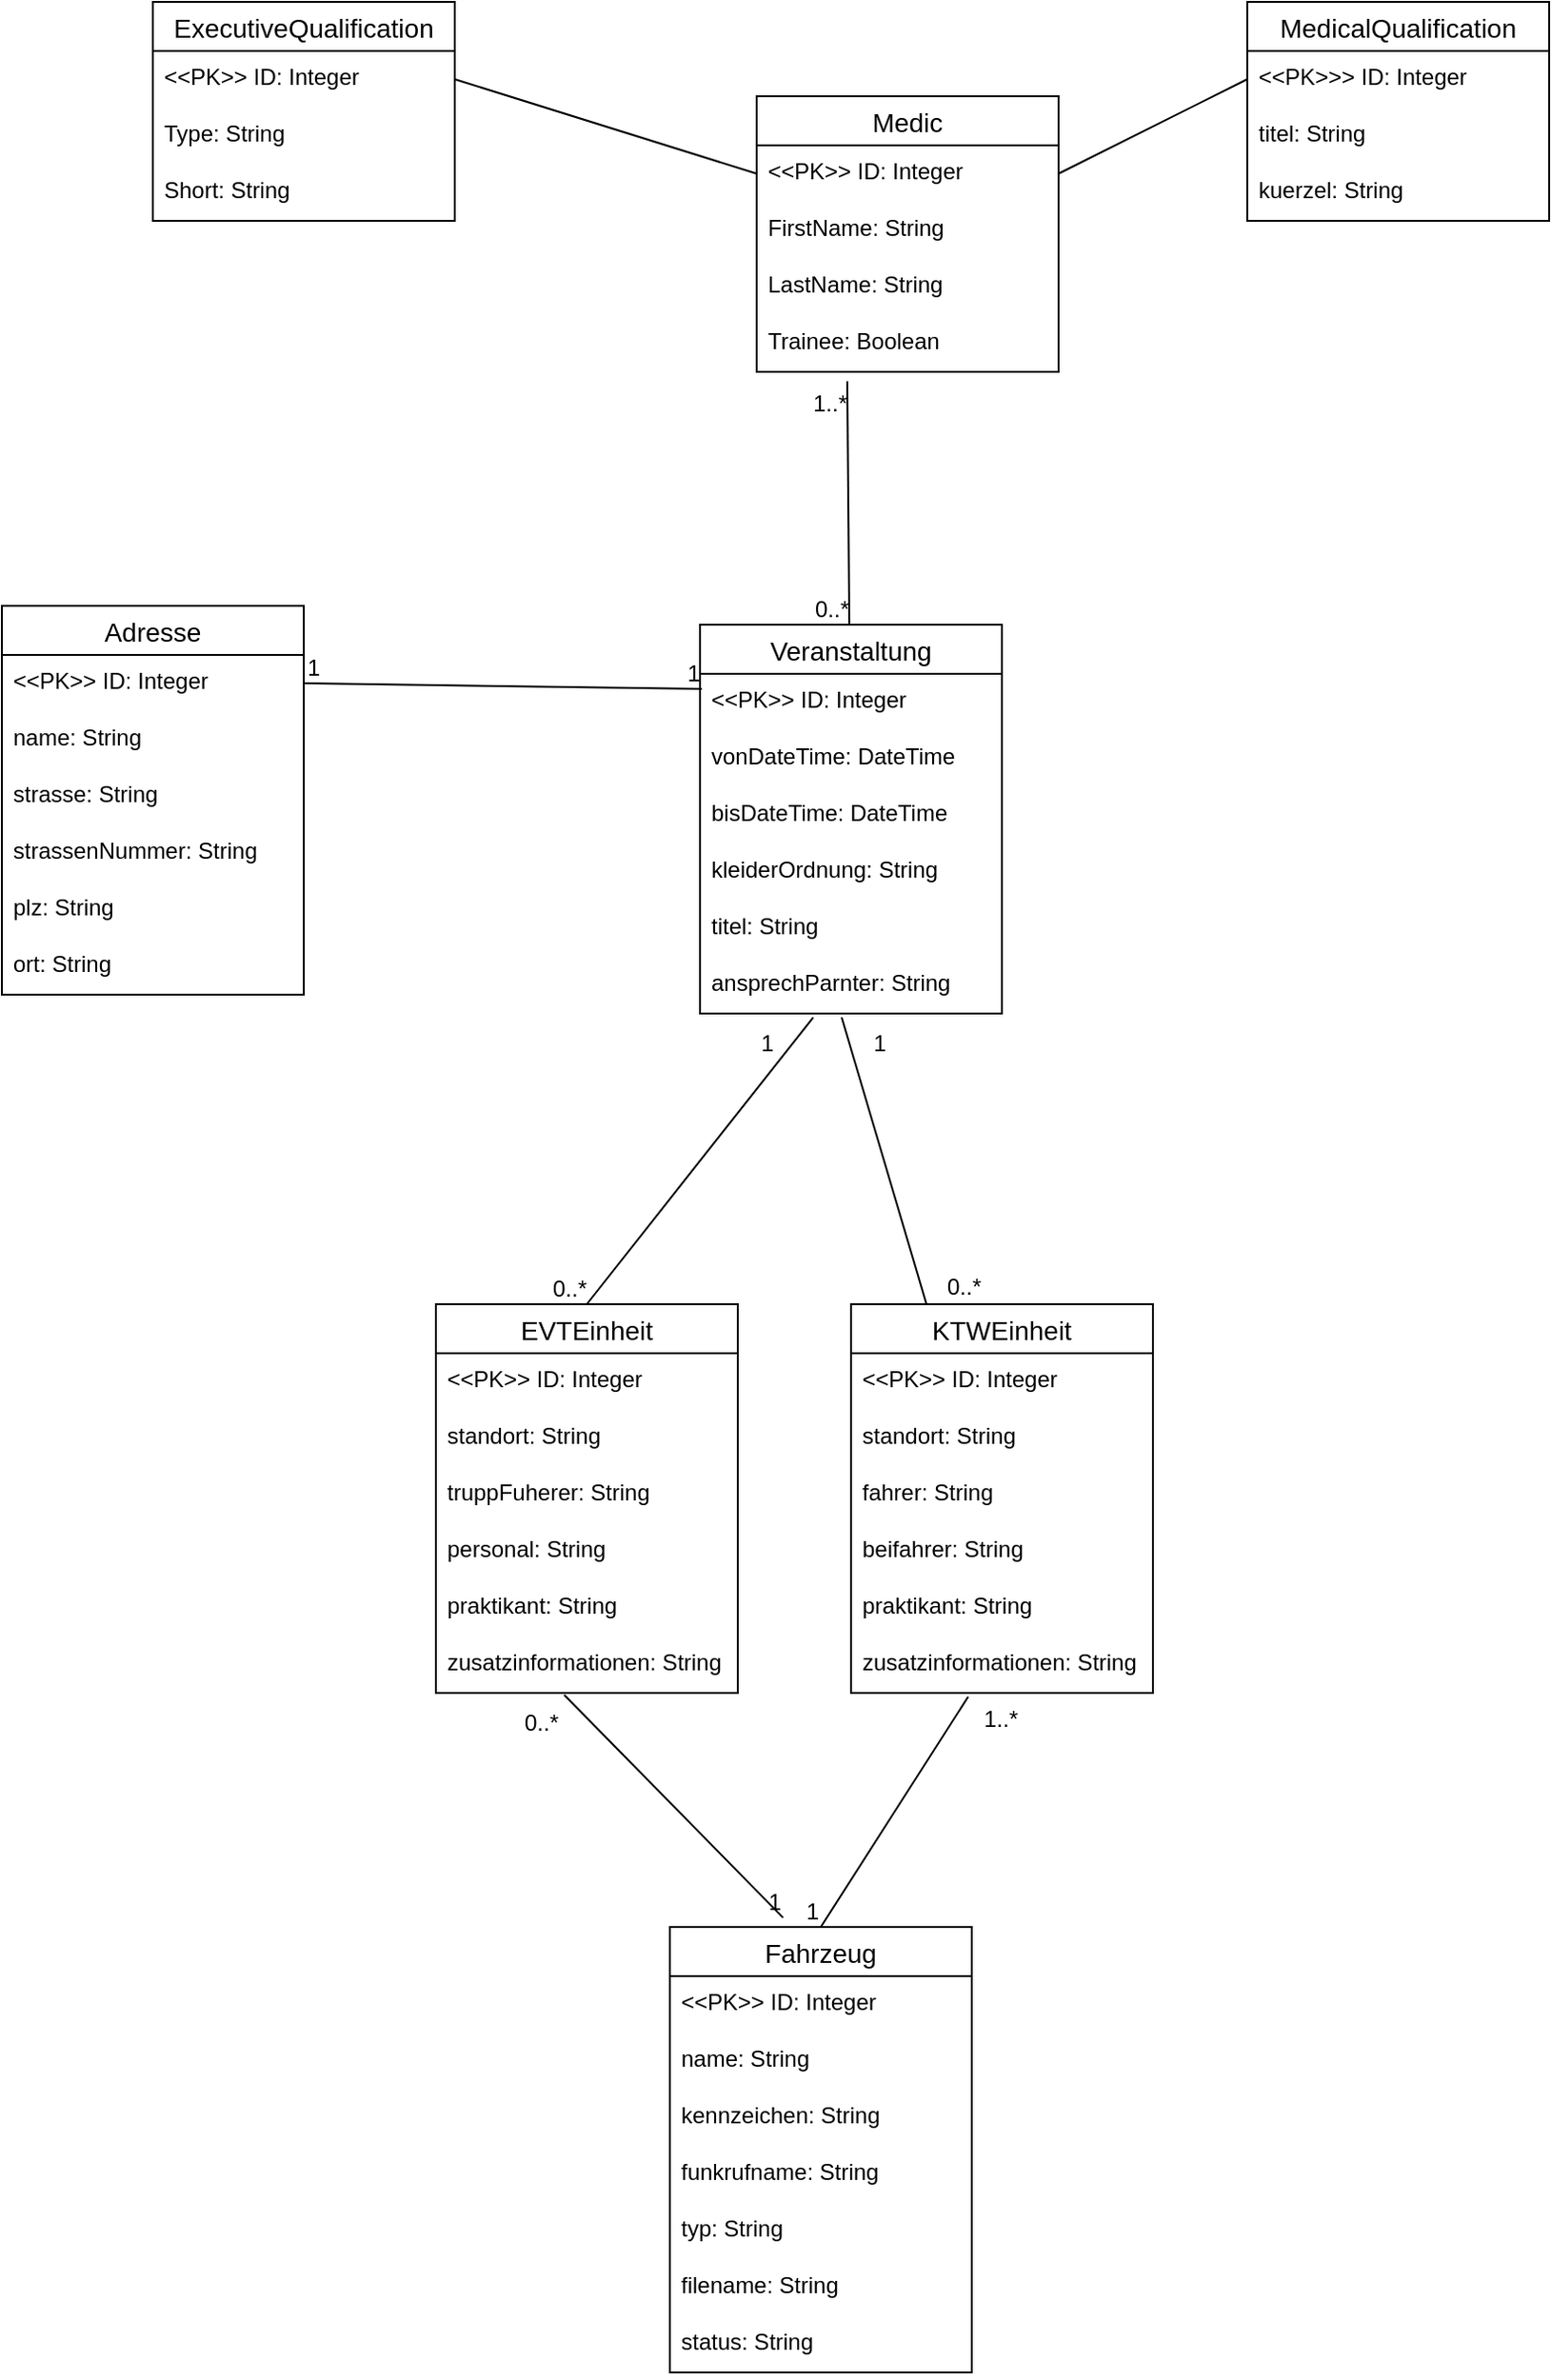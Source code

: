 <mxfile version="13.6.2" type="device"><diagram id="tGuYeZziYATghZfbvWQM" name="Page-1"><mxGraphModel dx="2489" dy="1991" grid="1" gridSize="10" guides="1" tooltips="1" connect="1" arrows="1" fold="1" page="1" pageScale="1" pageWidth="827" pageHeight="1169" math="0" shadow="0"><root><mxCell id="0"/><mxCell id="1" parent="0"/><mxCell id="sVJDVUgFXTYmmvbYq-d--7" value="Adresse" style="swimlane;fontStyle=0;childLayout=stackLayout;horizontal=1;startSize=26;horizontalStack=0;resizeParent=1;resizeParentMax=0;resizeLast=0;collapsible=1;marginBottom=0;align=center;fontSize=14;" parent="1" vertex="1"><mxGeometry x="-130" y="170" width="160" height="206" as="geometry"/></mxCell><mxCell id="sVJDVUgFXTYmmvbYq-d--8" value="&lt;&lt;PK&gt;&gt; ID: Integer" style="text;strokeColor=none;fillColor=none;spacingLeft=4;spacingRight=4;overflow=hidden;rotatable=0;points=[[0,0.5],[1,0.5]];portConstraint=eastwest;fontSize=12;" parent="sVJDVUgFXTYmmvbYq-d--7" vertex="1"><mxGeometry y="26" width="160" height="30" as="geometry"/></mxCell><mxCell id="sVJDVUgFXTYmmvbYq-d--9" value="name: String" style="text;strokeColor=none;fillColor=none;spacingLeft=4;spacingRight=4;overflow=hidden;rotatable=0;points=[[0,0.5],[1,0.5]];portConstraint=eastwest;fontSize=12;" parent="sVJDVUgFXTYmmvbYq-d--7" vertex="1"><mxGeometry y="56" width="160" height="30" as="geometry"/></mxCell><mxCell id="sVJDVUgFXTYmmvbYq-d--10" value="strasse: String" style="text;strokeColor=none;fillColor=none;spacingLeft=4;spacingRight=4;overflow=hidden;rotatable=0;points=[[0,0.5],[1,0.5]];portConstraint=eastwest;fontSize=12;" parent="sVJDVUgFXTYmmvbYq-d--7" vertex="1"><mxGeometry y="86" width="160" height="30" as="geometry"/></mxCell><mxCell id="sVJDVUgFXTYmmvbYq-d--11" value="strassenNummer: String" style="text;strokeColor=none;fillColor=none;spacingLeft=4;spacingRight=4;overflow=hidden;rotatable=0;points=[[0,0.5],[1,0.5]];portConstraint=eastwest;fontSize=12;" parent="sVJDVUgFXTYmmvbYq-d--7" vertex="1"><mxGeometry y="116" width="160" height="30" as="geometry"/></mxCell><mxCell id="sVJDVUgFXTYmmvbYq-d--12" value="plz: String" style="text;strokeColor=none;fillColor=none;spacingLeft=4;spacingRight=4;overflow=hidden;rotatable=0;points=[[0,0.5],[1,0.5]];portConstraint=eastwest;fontSize=12;" parent="sVJDVUgFXTYmmvbYq-d--7" vertex="1"><mxGeometry y="146" width="160" height="30" as="geometry"/></mxCell><mxCell id="sVJDVUgFXTYmmvbYq-d--13" value="ort: String" style="text;strokeColor=none;fillColor=none;spacingLeft=4;spacingRight=4;overflow=hidden;rotatable=0;points=[[0,0.5],[1,0.5]];portConstraint=eastwest;fontSize=12;" parent="sVJDVUgFXTYmmvbYq-d--7" vertex="1"><mxGeometry y="176" width="160" height="30" as="geometry"/></mxCell><mxCell id="sVJDVUgFXTYmmvbYq-d--15" value="" style="endArrow=none;html=1;rounded=0;exitX=1;exitY=0.5;exitDx=0;exitDy=0;entryX=0.006;entryY=0.267;entryDx=0;entryDy=0;entryPerimeter=0;" parent="1" source="sVJDVUgFXTYmmvbYq-d--8" target="sVJDVUgFXTYmmvbYq-d--2" edge="1"><mxGeometry relative="1" as="geometry"><mxPoint x="330" y="420" as="sourcePoint"/><mxPoint x="490" y="420" as="targetPoint"/></mxGeometry></mxCell><mxCell id="sVJDVUgFXTYmmvbYq-d--16" value="1" style="resizable=0;html=1;align=left;verticalAlign=bottom;" parent="sVJDVUgFXTYmmvbYq-d--15" connectable="0" vertex="1"><mxGeometry x="-1" relative="1" as="geometry"/></mxCell><mxCell id="sVJDVUgFXTYmmvbYq-d--17" value="1" style="resizable=0;html=1;align=right;verticalAlign=bottom;" parent="sVJDVUgFXTYmmvbYq-d--15" connectable="0" vertex="1"><mxGeometry x="1" relative="1" as="geometry"/></mxCell><mxCell id="sVJDVUgFXTYmmvbYq-d--1" value="Veranstaltung" style="swimlane;fontStyle=0;childLayout=stackLayout;horizontal=1;startSize=26;horizontalStack=0;resizeParent=1;resizeParentMax=0;resizeLast=0;collapsible=1;marginBottom=0;align=center;fontSize=14;" parent="1" vertex="1"><mxGeometry x="240" y="180" width="160" height="206" as="geometry"/></mxCell><mxCell id="sVJDVUgFXTYmmvbYq-d--2" value="&lt;&lt;PK&gt;&gt; ID: Integer" style="text;strokeColor=none;fillColor=none;spacingLeft=4;spacingRight=4;overflow=hidden;rotatable=0;points=[[0,0.5],[1,0.5]];portConstraint=eastwest;fontSize=12;" parent="sVJDVUgFXTYmmvbYq-d--1" vertex="1"><mxGeometry y="26" width="160" height="30" as="geometry"/></mxCell><mxCell id="sVJDVUgFXTYmmvbYq-d--3" value="vonDateTime: DateTime" style="text;strokeColor=none;fillColor=none;spacingLeft=4;spacingRight=4;overflow=hidden;rotatable=0;points=[[0,0.5],[1,0.5]];portConstraint=eastwest;fontSize=12;" parent="sVJDVUgFXTYmmvbYq-d--1" vertex="1"><mxGeometry y="56" width="160" height="30" as="geometry"/></mxCell><mxCell id="sVJDVUgFXTYmmvbYq-d--5" value="bisDateTime: DateTime&#10;" style="text;strokeColor=none;fillColor=none;spacingLeft=4;spacingRight=4;overflow=hidden;rotatable=0;points=[[0,0.5],[1,0.5]];portConstraint=eastwest;fontSize=12;" parent="sVJDVUgFXTYmmvbYq-d--1" vertex="1"><mxGeometry y="86" width="160" height="30" as="geometry"/></mxCell><mxCell id="sVJDVUgFXTYmmvbYq-d--18" value="kleiderOrdnung: String" style="text;strokeColor=none;fillColor=none;spacingLeft=4;spacingRight=4;overflow=hidden;rotatable=0;points=[[0,0.5],[1,0.5]];portConstraint=eastwest;fontSize=12;" parent="sVJDVUgFXTYmmvbYq-d--1" vertex="1"><mxGeometry y="116" width="160" height="30" as="geometry"/></mxCell><mxCell id="sVJDVUgFXTYmmvbYq-d--20" value="titel: String" style="text;strokeColor=none;fillColor=none;spacingLeft=4;spacingRight=4;overflow=hidden;rotatable=0;points=[[0,0.5],[1,0.5]];portConstraint=eastwest;fontSize=12;" parent="sVJDVUgFXTYmmvbYq-d--1" vertex="1"><mxGeometry y="146" width="160" height="30" as="geometry"/></mxCell><mxCell id="sVJDVUgFXTYmmvbYq-d--21" value="ansprechParnter: String" style="text;strokeColor=none;fillColor=none;spacingLeft=4;spacingRight=4;overflow=hidden;rotatable=0;points=[[0,0.5],[1,0.5]];portConstraint=eastwest;fontSize=12;" parent="sVJDVUgFXTYmmvbYq-d--1" vertex="1"><mxGeometry y="176" width="160" height="30" as="geometry"/></mxCell><mxCell id="sVJDVUgFXTYmmvbYq-d--61" value="" style="endArrow=none;html=1;rounded=0;entryX=0.375;entryY=-0.021;entryDx=0;entryDy=0;entryPerimeter=0;exitX=0.425;exitY=1.033;exitDx=0;exitDy=0;exitPerimeter=0;" parent="1" source="o42eJTuPSMZvOrRzFLY8-11" target="sVJDVUgFXTYmmvbYq-d--55" edge="1"><mxGeometry relative="1" as="geometry"><mxPoint x="-10" y="890" as="sourcePoint"/><mxPoint x="-2" y="750" as="targetPoint"/></mxGeometry></mxCell><mxCell id="sVJDVUgFXTYmmvbYq-d--62" value="0..*" style="resizable=0;html=1;align=left;verticalAlign=bottom;" parent="sVJDVUgFXTYmmvbYq-d--61" connectable="0" vertex="1"><mxGeometry x="-1" relative="1" as="geometry"><mxPoint x="-23.04" y="24" as="offset"/></mxGeometry></mxCell><mxCell id="sVJDVUgFXTYmmvbYq-d--63" value="1" style="resizable=0;html=1;align=right;verticalAlign=bottom;" parent="sVJDVUgFXTYmmvbYq-d--61" connectable="0" vertex="1"><mxGeometry x="1" relative="1" as="geometry"/></mxCell><mxCell id="sVJDVUgFXTYmmvbYq-d--78" value="" style="endArrow=none;html=1;rounded=0;exitX=0.3;exitY=1.167;exitDx=0;exitDy=0;exitPerimeter=0;" parent="1" target="sVJDVUgFXTYmmvbYq-d--1" edge="1" source="x3YrRfECDMJ9BaBCfno1-10"><mxGeometry relative="1" as="geometry"><mxPoint x="300" y="-10" as="sourcePoint"/><mxPoint x="380" y="230" as="targetPoint"/></mxGeometry></mxCell><mxCell id="sVJDVUgFXTYmmvbYq-d--79" value="1..*" style="resizable=0;html=1;align=left;verticalAlign=bottom;" parent="sVJDVUgFXTYmmvbYq-d--78" connectable="0" vertex="1"><mxGeometry x="-1" relative="1" as="geometry"><mxPoint x="-20" y="20" as="offset"/></mxGeometry></mxCell><mxCell id="sVJDVUgFXTYmmvbYq-d--80" value="0..*" style="resizable=0;html=1;align=right;verticalAlign=bottom;" parent="sVJDVUgFXTYmmvbYq-d--78" connectable="0" vertex="1"><mxGeometry x="1" relative="1" as="geometry"/></mxCell><mxCell id="sVJDVUgFXTYmmvbYq-d--51" value="EVTEinheit" style="swimlane;fontStyle=0;childLayout=stackLayout;horizontal=1;startSize=26;horizontalStack=0;resizeParent=1;resizeParentMax=0;resizeLast=0;collapsible=1;marginBottom=0;align=center;fontSize=14;" parent="1" vertex="1"><mxGeometry x="100" y="540" width="160" height="206" as="geometry"/></mxCell><mxCell id="sVJDVUgFXTYmmvbYq-d--52" value="&lt;&lt;PK&gt;&gt; ID: Integer" style="text;strokeColor=none;fillColor=none;spacingLeft=4;spacingRight=4;overflow=hidden;rotatable=0;points=[[0,0.5],[1,0.5]];portConstraint=eastwest;fontSize=12;" parent="sVJDVUgFXTYmmvbYq-d--51" vertex="1"><mxGeometry y="26" width="160" height="30" as="geometry"/></mxCell><mxCell id="sVJDVUgFXTYmmvbYq-d--54" value="standort: String" style="text;strokeColor=none;fillColor=none;spacingLeft=4;spacingRight=4;overflow=hidden;rotatable=0;points=[[0,0.5],[1,0.5]];portConstraint=eastwest;fontSize=12;" parent="sVJDVUgFXTYmmvbYq-d--51" vertex="1"><mxGeometry y="56" width="160" height="30" as="geometry"/></mxCell><mxCell id="sVJDVUgFXTYmmvbYq-d--85" value="truppFuherer: String" style="text;strokeColor=none;fillColor=none;spacingLeft=4;spacingRight=4;overflow=hidden;rotatable=0;points=[[0,0.5],[1,0.5]];portConstraint=eastwest;fontSize=12;" parent="sVJDVUgFXTYmmvbYq-d--51" vertex="1"><mxGeometry y="86" width="160" height="30" as="geometry"/></mxCell><mxCell id="sVJDVUgFXTYmmvbYq-d--86" value="personal: String" style="text;strokeColor=none;fillColor=none;spacingLeft=4;spacingRight=4;overflow=hidden;rotatable=0;points=[[0,0.5],[1,0.5]];portConstraint=eastwest;fontSize=12;" parent="sVJDVUgFXTYmmvbYq-d--51" vertex="1"><mxGeometry y="116" width="160" height="30" as="geometry"/></mxCell><mxCell id="sVJDVUgFXTYmmvbYq-d--87" value="praktikant: String" style="text;strokeColor=none;fillColor=none;spacingLeft=4;spacingRight=4;overflow=hidden;rotatable=0;points=[[0,0.5],[1,0.5]];portConstraint=eastwest;fontSize=12;" parent="sVJDVUgFXTYmmvbYq-d--51" vertex="1"><mxGeometry y="146" width="160" height="30" as="geometry"/></mxCell><mxCell id="o42eJTuPSMZvOrRzFLY8-11" value="zusatzinformationen: String" style="text;strokeColor=none;fillColor=none;spacingLeft=4;spacingRight=4;overflow=hidden;rotatable=0;points=[[0,0.5],[1,0.5]];portConstraint=eastwest;fontSize=12;" parent="sVJDVUgFXTYmmvbYq-d--51" vertex="1"><mxGeometry y="176" width="160" height="30" as="geometry"/></mxCell><mxCell id="sVJDVUgFXTYmmvbYq-d--82" value="" style="endArrow=none;html=1;rounded=0;entryX=0.375;entryY=1.067;entryDx=0;entryDy=0;entryPerimeter=0;exitX=0.5;exitY=0;exitDx=0;exitDy=0;" parent="1" source="sVJDVUgFXTYmmvbYq-d--51" target="sVJDVUgFXTYmmvbYq-d--21" edge="1"><mxGeometry relative="1" as="geometry"><mxPoint x="100" y="500" as="sourcePoint"/><mxPoint x="260" y="500" as="targetPoint"/></mxGeometry></mxCell><mxCell id="sVJDVUgFXTYmmvbYq-d--83" value="0..*" style="resizable=0;html=1;align=left;verticalAlign=bottom;" parent="sVJDVUgFXTYmmvbYq-d--82" connectable="0" vertex="1"><mxGeometry x="-1" relative="1" as="geometry"><mxPoint x="-20" as="offset"/></mxGeometry></mxCell><mxCell id="sVJDVUgFXTYmmvbYq-d--84" value="1" style="resizable=0;html=1;align=right;verticalAlign=bottom;" parent="sVJDVUgFXTYmmvbYq-d--82" connectable="0" vertex="1"><mxGeometry x="1" relative="1" as="geometry"><mxPoint x="-20.22" y="22.26" as="offset"/></mxGeometry></mxCell><mxCell id="o42eJTuPSMZvOrRzFLY8-1" value="KTWEinheit" style="swimlane;fontStyle=0;childLayout=stackLayout;horizontal=1;startSize=26;horizontalStack=0;resizeParent=1;resizeParentMax=0;resizeLast=0;collapsible=1;marginBottom=0;align=center;fontSize=14;" parent="1" vertex="1"><mxGeometry x="320" y="540" width="160" height="206" as="geometry"/></mxCell><mxCell id="o42eJTuPSMZvOrRzFLY8-2" value="&lt;&lt;PK&gt;&gt; ID: Integer" style="text;strokeColor=none;fillColor=none;spacingLeft=4;spacingRight=4;overflow=hidden;rotatable=0;points=[[0,0.5],[1,0.5]];portConstraint=eastwest;fontSize=12;" parent="o42eJTuPSMZvOrRzFLY8-1" vertex="1"><mxGeometry y="26" width="160" height="30" as="geometry"/></mxCell><mxCell id="o42eJTuPSMZvOrRzFLY8-3" value="standort: String" style="text;strokeColor=none;fillColor=none;spacingLeft=4;spacingRight=4;overflow=hidden;rotatable=0;points=[[0,0.5],[1,0.5]];portConstraint=eastwest;fontSize=12;" parent="o42eJTuPSMZvOrRzFLY8-1" vertex="1"><mxGeometry y="56" width="160" height="30" as="geometry"/></mxCell><mxCell id="o42eJTuPSMZvOrRzFLY8-4" value="fahrer: String" style="text;strokeColor=none;fillColor=none;spacingLeft=4;spacingRight=4;overflow=hidden;rotatable=0;points=[[0,0.5],[1,0.5]];portConstraint=eastwest;fontSize=12;" parent="o42eJTuPSMZvOrRzFLY8-1" vertex="1"><mxGeometry y="86" width="160" height="30" as="geometry"/></mxCell><mxCell id="o42eJTuPSMZvOrRzFLY8-6" value="beifahrer: String" style="text;strokeColor=none;fillColor=none;spacingLeft=4;spacingRight=4;overflow=hidden;rotatable=0;points=[[0,0.5],[1,0.5]];portConstraint=eastwest;fontSize=12;" parent="o42eJTuPSMZvOrRzFLY8-1" vertex="1"><mxGeometry y="116" width="160" height="30" as="geometry"/></mxCell><mxCell id="o42eJTuPSMZvOrRzFLY8-7" value="praktikant: String" style="text;strokeColor=none;fillColor=none;spacingLeft=4;spacingRight=4;overflow=hidden;rotatable=0;points=[[0,0.5],[1,0.5]];portConstraint=eastwest;fontSize=12;" parent="o42eJTuPSMZvOrRzFLY8-1" vertex="1"><mxGeometry y="146" width="160" height="30" as="geometry"/></mxCell><mxCell id="o42eJTuPSMZvOrRzFLY8-12" value="zusatzinformationen: String" style="text;strokeColor=none;fillColor=none;spacingLeft=4;spacingRight=4;overflow=hidden;rotatable=0;points=[[0,0.5],[1,0.5]];portConstraint=eastwest;fontSize=12;" parent="o42eJTuPSMZvOrRzFLY8-1" vertex="1"><mxGeometry y="176" width="160" height="30" as="geometry"/></mxCell><mxCell id="o42eJTuPSMZvOrRzFLY8-8" value="" style="endArrow=none;html=1;rounded=0;exitX=0.469;exitY=1.067;exitDx=0;exitDy=0;exitPerimeter=0;entryX=0.25;entryY=0;entryDx=0;entryDy=0;" parent="1" source="sVJDVUgFXTYmmvbYq-d--21" target="o42eJTuPSMZvOrRzFLY8-1" edge="1"><mxGeometry relative="1" as="geometry"><mxPoint x="330" y="530" as="sourcePoint"/><mxPoint x="490" y="530" as="targetPoint"/></mxGeometry></mxCell><mxCell id="o42eJTuPSMZvOrRzFLY8-9" value="1" style="resizable=0;html=1;align=left;verticalAlign=bottom;" parent="o42eJTuPSMZvOrRzFLY8-8" connectable="0" vertex="1"><mxGeometry x="-1" relative="1" as="geometry"><mxPoint x="14.96" y="21.99" as="offset"/></mxGeometry></mxCell><mxCell id="o42eJTuPSMZvOrRzFLY8-10" value="0..*" style="resizable=0;html=1;align=right;verticalAlign=bottom;" parent="o42eJTuPSMZvOrRzFLY8-8" connectable="0" vertex="1"><mxGeometry x="1" relative="1" as="geometry"><mxPoint x="29.86" as="offset"/></mxGeometry></mxCell><mxCell id="o42eJTuPSMZvOrRzFLY8-13" value="" style="endArrow=none;html=1;rounded=0;exitX=0.388;exitY=1.067;exitDx=0;exitDy=0;exitPerimeter=0;entryX=0.5;entryY=0;entryDx=0;entryDy=0;" parent="1" source="o42eJTuPSMZvOrRzFLY8-12" target="sVJDVUgFXTYmmvbYq-d--55" edge="1"><mxGeometry relative="1" as="geometry"><mxPoint x="330" y="730" as="sourcePoint"/><mxPoint x="490" y="730" as="targetPoint"/></mxGeometry></mxCell><mxCell id="o42eJTuPSMZvOrRzFLY8-14" value="1" style="resizable=0;html=1;align=right;verticalAlign=bottom;" parent="o42eJTuPSMZvOrRzFLY8-13" connectable="0" vertex="1"><mxGeometry x="1" relative="1" as="geometry"/></mxCell><mxCell id="o42eJTuPSMZvOrRzFLY8-15" value="1..*" style="text;html=1;align=center;verticalAlign=middle;resizable=0;points=[];autosize=1;" parent="1" vertex="1"><mxGeometry x="384" y="750" width="30" height="20" as="geometry"/></mxCell><mxCell id="sVJDVUgFXTYmmvbYq-d--55" value="Fahrzeug" style="swimlane;fontStyle=0;childLayout=stackLayout;horizontal=1;startSize=26;horizontalStack=0;resizeParent=1;resizeParentMax=0;resizeLast=0;collapsible=1;marginBottom=0;align=center;fontSize=14;" parent="1" vertex="1"><mxGeometry x="224" y="870" width="160" height="236" as="geometry"/></mxCell><mxCell id="sVJDVUgFXTYmmvbYq-d--57" value="&lt;&lt;PK&gt;&gt; ID: Integer" style="text;strokeColor=none;fillColor=none;spacingLeft=4;spacingRight=4;overflow=hidden;rotatable=0;points=[[0,0.5],[1,0.5]];portConstraint=eastwest;fontSize=12;" parent="sVJDVUgFXTYmmvbYq-d--55" vertex="1"><mxGeometry y="26" width="160" height="30" as="geometry"/></mxCell><mxCell id="sVJDVUgFXTYmmvbYq-d--58" value="name: String" style="text;strokeColor=none;fillColor=none;spacingLeft=4;spacingRight=4;overflow=hidden;rotatable=0;points=[[0,0.5],[1,0.5]];portConstraint=eastwest;fontSize=12;" parent="sVJDVUgFXTYmmvbYq-d--55" vertex="1"><mxGeometry y="56" width="160" height="30" as="geometry"/></mxCell><mxCell id="sVJDVUgFXTYmmvbYq-d--59" value="kennzeichen: String" style="text;strokeColor=none;fillColor=none;spacingLeft=4;spacingRight=4;overflow=hidden;rotatable=0;points=[[0,0.5],[1,0.5]];portConstraint=eastwest;fontSize=12;" parent="sVJDVUgFXTYmmvbYq-d--55" vertex="1"><mxGeometry y="86" width="160" height="30" as="geometry"/></mxCell><mxCell id="sVJDVUgFXTYmmvbYq-d--60" value="funkrufname: String" style="text;strokeColor=none;fillColor=none;spacingLeft=4;spacingRight=4;overflow=hidden;rotatable=0;points=[[0,0.5],[1,0.5]];portConstraint=eastwest;fontSize=12;" parent="sVJDVUgFXTYmmvbYq-d--55" vertex="1"><mxGeometry y="116" width="160" height="30" as="geometry"/></mxCell><mxCell id="o42eJTuPSMZvOrRzFLY8-5" value="typ: String" style="text;strokeColor=none;fillColor=none;spacingLeft=4;spacingRight=4;overflow=hidden;rotatable=0;points=[[0,0.5],[1,0.5]];portConstraint=eastwest;fontSize=12;" parent="sVJDVUgFXTYmmvbYq-d--55" vertex="1"><mxGeometry y="146" width="160" height="30" as="geometry"/></mxCell><mxCell id="o42eJTuPSMZvOrRzFLY8-16" value="filename: String" style="text;strokeColor=none;fillColor=none;spacingLeft=4;spacingRight=4;overflow=hidden;rotatable=0;points=[[0,0.5],[1,0.5]];portConstraint=eastwest;fontSize=12;" parent="sVJDVUgFXTYmmvbYq-d--55" vertex="1"><mxGeometry y="176" width="160" height="30" as="geometry"/></mxCell><mxCell id="o42eJTuPSMZvOrRzFLY8-17" value="status: String" style="text;strokeColor=none;fillColor=none;spacingLeft=4;spacingRight=4;overflow=hidden;rotatable=0;points=[[0,0.5],[1,0.5]];portConstraint=eastwest;fontSize=12;" parent="sVJDVUgFXTYmmvbYq-d--55" vertex="1"><mxGeometry y="206" width="160" height="30" as="geometry"/></mxCell><mxCell id="x3YrRfECDMJ9BaBCfno1-4" value="" style="endArrow=none;html=1;rounded=0;exitX=1;exitY=0.5;exitDx=0;exitDy=0;entryX=0;entryY=0.5;entryDx=0;entryDy=0;" edge="1" parent="1" source="x3YrRfECDMJ9BaBCfno1-1" target="sVJDVUgFXTYmmvbYq-d--27"><mxGeometry relative="1" as="geometry"><mxPoint x="340" y="160" as="sourcePoint"/><mxPoint x="500" y="160" as="targetPoint"/></mxGeometry></mxCell><mxCell id="x3YrRfECDMJ9BaBCfno1-9" value="" style="endArrow=none;html=1;rounded=0;exitX=1;exitY=0.5;exitDx=0;exitDy=0;entryX=0;entryY=0.5;entryDx=0;entryDy=0;" edge="1" parent="1" source="x3YrRfECDMJ9BaBCfno1-6" target="x3YrRfECDMJ9BaBCfno1-1"><mxGeometry relative="1" as="geometry"><mxPoint x="340" y="160" as="sourcePoint"/><mxPoint x="500" y="160" as="targetPoint"/></mxGeometry></mxCell><mxCell id="sVJDVUgFXTYmmvbYq-d--74" value="Medic" style="swimlane;fontStyle=0;childLayout=stackLayout;horizontal=1;startSize=26;horizontalStack=0;resizeParent=1;resizeParentMax=0;resizeLast=0;collapsible=1;marginBottom=0;align=center;fontSize=14;" parent="1" vertex="1"><mxGeometry x="270" y="-100" width="160" height="146" as="geometry"/></mxCell><mxCell id="x3YrRfECDMJ9BaBCfno1-1" value="&lt;&lt;PK&gt;&gt; ID: Integer" style="text;strokeColor=none;fillColor=none;spacingLeft=4;spacingRight=4;overflow=hidden;rotatable=0;points=[[0,0.5],[1,0.5]];portConstraint=eastwest;fontSize=12;" vertex="1" parent="sVJDVUgFXTYmmvbYq-d--74"><mxGeometry y="26" width="160" height="30" as="geometry"/></mxCell><mxCell id="x3YrRfECDMJ9BaBCfno1-2" value="FirstName: String" style="text;strokeColor=none;fillColor=none;spacingLeft=4;spacingRight=4;overflow=hidden;rotatable=0;points=[[0,0.5],[1,0.5]];portConstraint=eastwest;fontSize=12;" vertex="1" parent="sVJDVUgFXTYmmvbYq-d--74"><mxGeometry y="56" width="160" height="30" as="geometry"/></mxCell><mxCell id="x3YrRfECDMJ9BaBCfno1-3" value="LastName: String" style="text;strokeColor=none;fillColor=none;spacingLeft=4;spacingRight=4;overflow=hidden;rotatable=0;points=[[0,0.5],[1,0.5]];portConstraint=eastwest;fontSize=12;" vertex="1" parent="sVJDVUgFXTYmmvbYq-d--74"><mxGeometry y="86" width="160" height="30" as="geometry"/></mxCell><mxCell id="x3YrRfECDMJ9BaBCfno1-10" value="Trainee: Boolean" style="text;strokeColor=none;fillColor=none;spacingLeft=4;spacingRight=4;overflow=hidden;rotatable=0;points=[[0,0.5],[1,0.5]];portConstraint=eastwest;fontSize=12;" vertex="1" parent="sVJDVUgFXTYmmvbYq-d--74"><mxGeometry y="116" width="160" height="30" as="geometry"/></mxCell><mxCell id="sVJDVUgFXTYmmvbYq-d--26" value="MedicalQualification" style="swimlane;fontStyle=0;childLayout=stackLayout;horizontal=1;startSize=26;horizontalStack=0;resizeParent=1;resizeParentMax=0;resizeLast=0;collapsible=1;marginBottom=0;align=center;fontSize=14;" parent="1" vertex="1"><mxGeometry x="530" y="-150" width="160" height="116" as="geometry"/></mxCell><mxCell id="sVJDVUgFXTYmmvbYq-d--27" value="&lt;&lt;PK&gt;&gt;&gt; ID: Integer" style="text;strokeColor=none;fillColor=none;spacingLeft=4;spacingRight=4;overflow=hidden;rotatable=0;points=[[0,0.5],[1,0.5]];portConstraint=eastwest;fontSize=12;" parent="sVJDVUgFXTYmmvbYq-d--26" vertex="1"><mxGeometry y="26" width="160" height="30" as="geometry"/></mxCell><mxCell id="sVJDVUgFXTYmmvbYq-d--28" value="titel: String" style="text;strokeColor=none;fillColor=none;spacingLeft=4;spacingRight=4;overflow=hidden;rotatable=0;points=[[0,0.5],[1,0.5]];portConstraint=eastwest;fontSize=12;" parent="sVJDVUgFXTYmmvbYq-d--26" vertex="1"><mxGeometry y="56" width="160" height="30" as="geometry"/></mxCell><mxCell id="sVJDVUgFXTYmmvbYq-d--29" value="kuerzel: String" style="text;strokeColor=none;fillColor=none;spacingLeft=4;spacingRight=4;overflow=hidden;rotatable=0;points=[[0,0.5],[1,0.5]];portConstraint=eastwest;fontSize=12;" parent="sVJDVUgFXTYmmvbYq-d--26" vertex="1"><mxGeometry y="86" width="160" height="30" as="geometry"/></mxCell><mxCell id="x3YrRfECDMJ9BaBCfno1-5" value="ExecutiveQualification" style="swimlane;fontStyle=0;childLayout=stackLayout;horizontal=1;startSize=26;horizontalStack=0;resizeParent=1;resizeParentMax=0;resizeLast=0;collapsible=1;marginBottom=0;align=center;fontSize=14;" vertex="1" parent="1"><mxGeometry x="-50" y="-150" width="160" height="116" as="geometry"/></mxCell><mxCell id="x3YrRfECDMJ9BaBCfno1-6" value="&lt;&lt;PK&gt;&gt; ID: Integer" style="text;strokeColor=none;fillColor=none;spacingLeft=4;spacingRight=4;overflow=hidden;rotatable=0;points=[[0,0.5],[1,0.5]];portConstraint=eastwest;fontSize=12;" vertex="1" parent="x3YrRfECDMJ9BaBCfno1-5"><mxGeometry y="26" width="160" height="30" as="geometry"/></mxCell><mxCell id="x3YrRfECDMJ9BaBCfno1-7" value="Type: String" style="text;strokeColor=none;fillColor=none;spacingLeft=4;spacingRight=4;overflow=hidden;rotatable=0;points=[[0,0.5],[1,0.5]];portConstraint=eastwest;fontSize=12;" vertex="1" parent="x3YrRfECDMJ9BaBCfno1-5"><mxGeometry y="56" width="160" height="30" as="geometry"/></mxCell><mxCell id="x3YrRfECDMJ9BaBCfno1-8" value="Short: String" style="text;strokeColor=none;fillColor=none;spacingLeft=4;spacingRight=4;overflow=hidden;rotatable=0;points=[[0,0.5],[1,0.5]];portConstraint=eastwest;fontSize=12;" vertex="1" parent="x3YrRfECDMJ9BaBCfno1-5"><mxGeometry y="86" width="160" height="30" as="geometry"/></mxCell></root></mxGraphModel></diagram></mxfile>